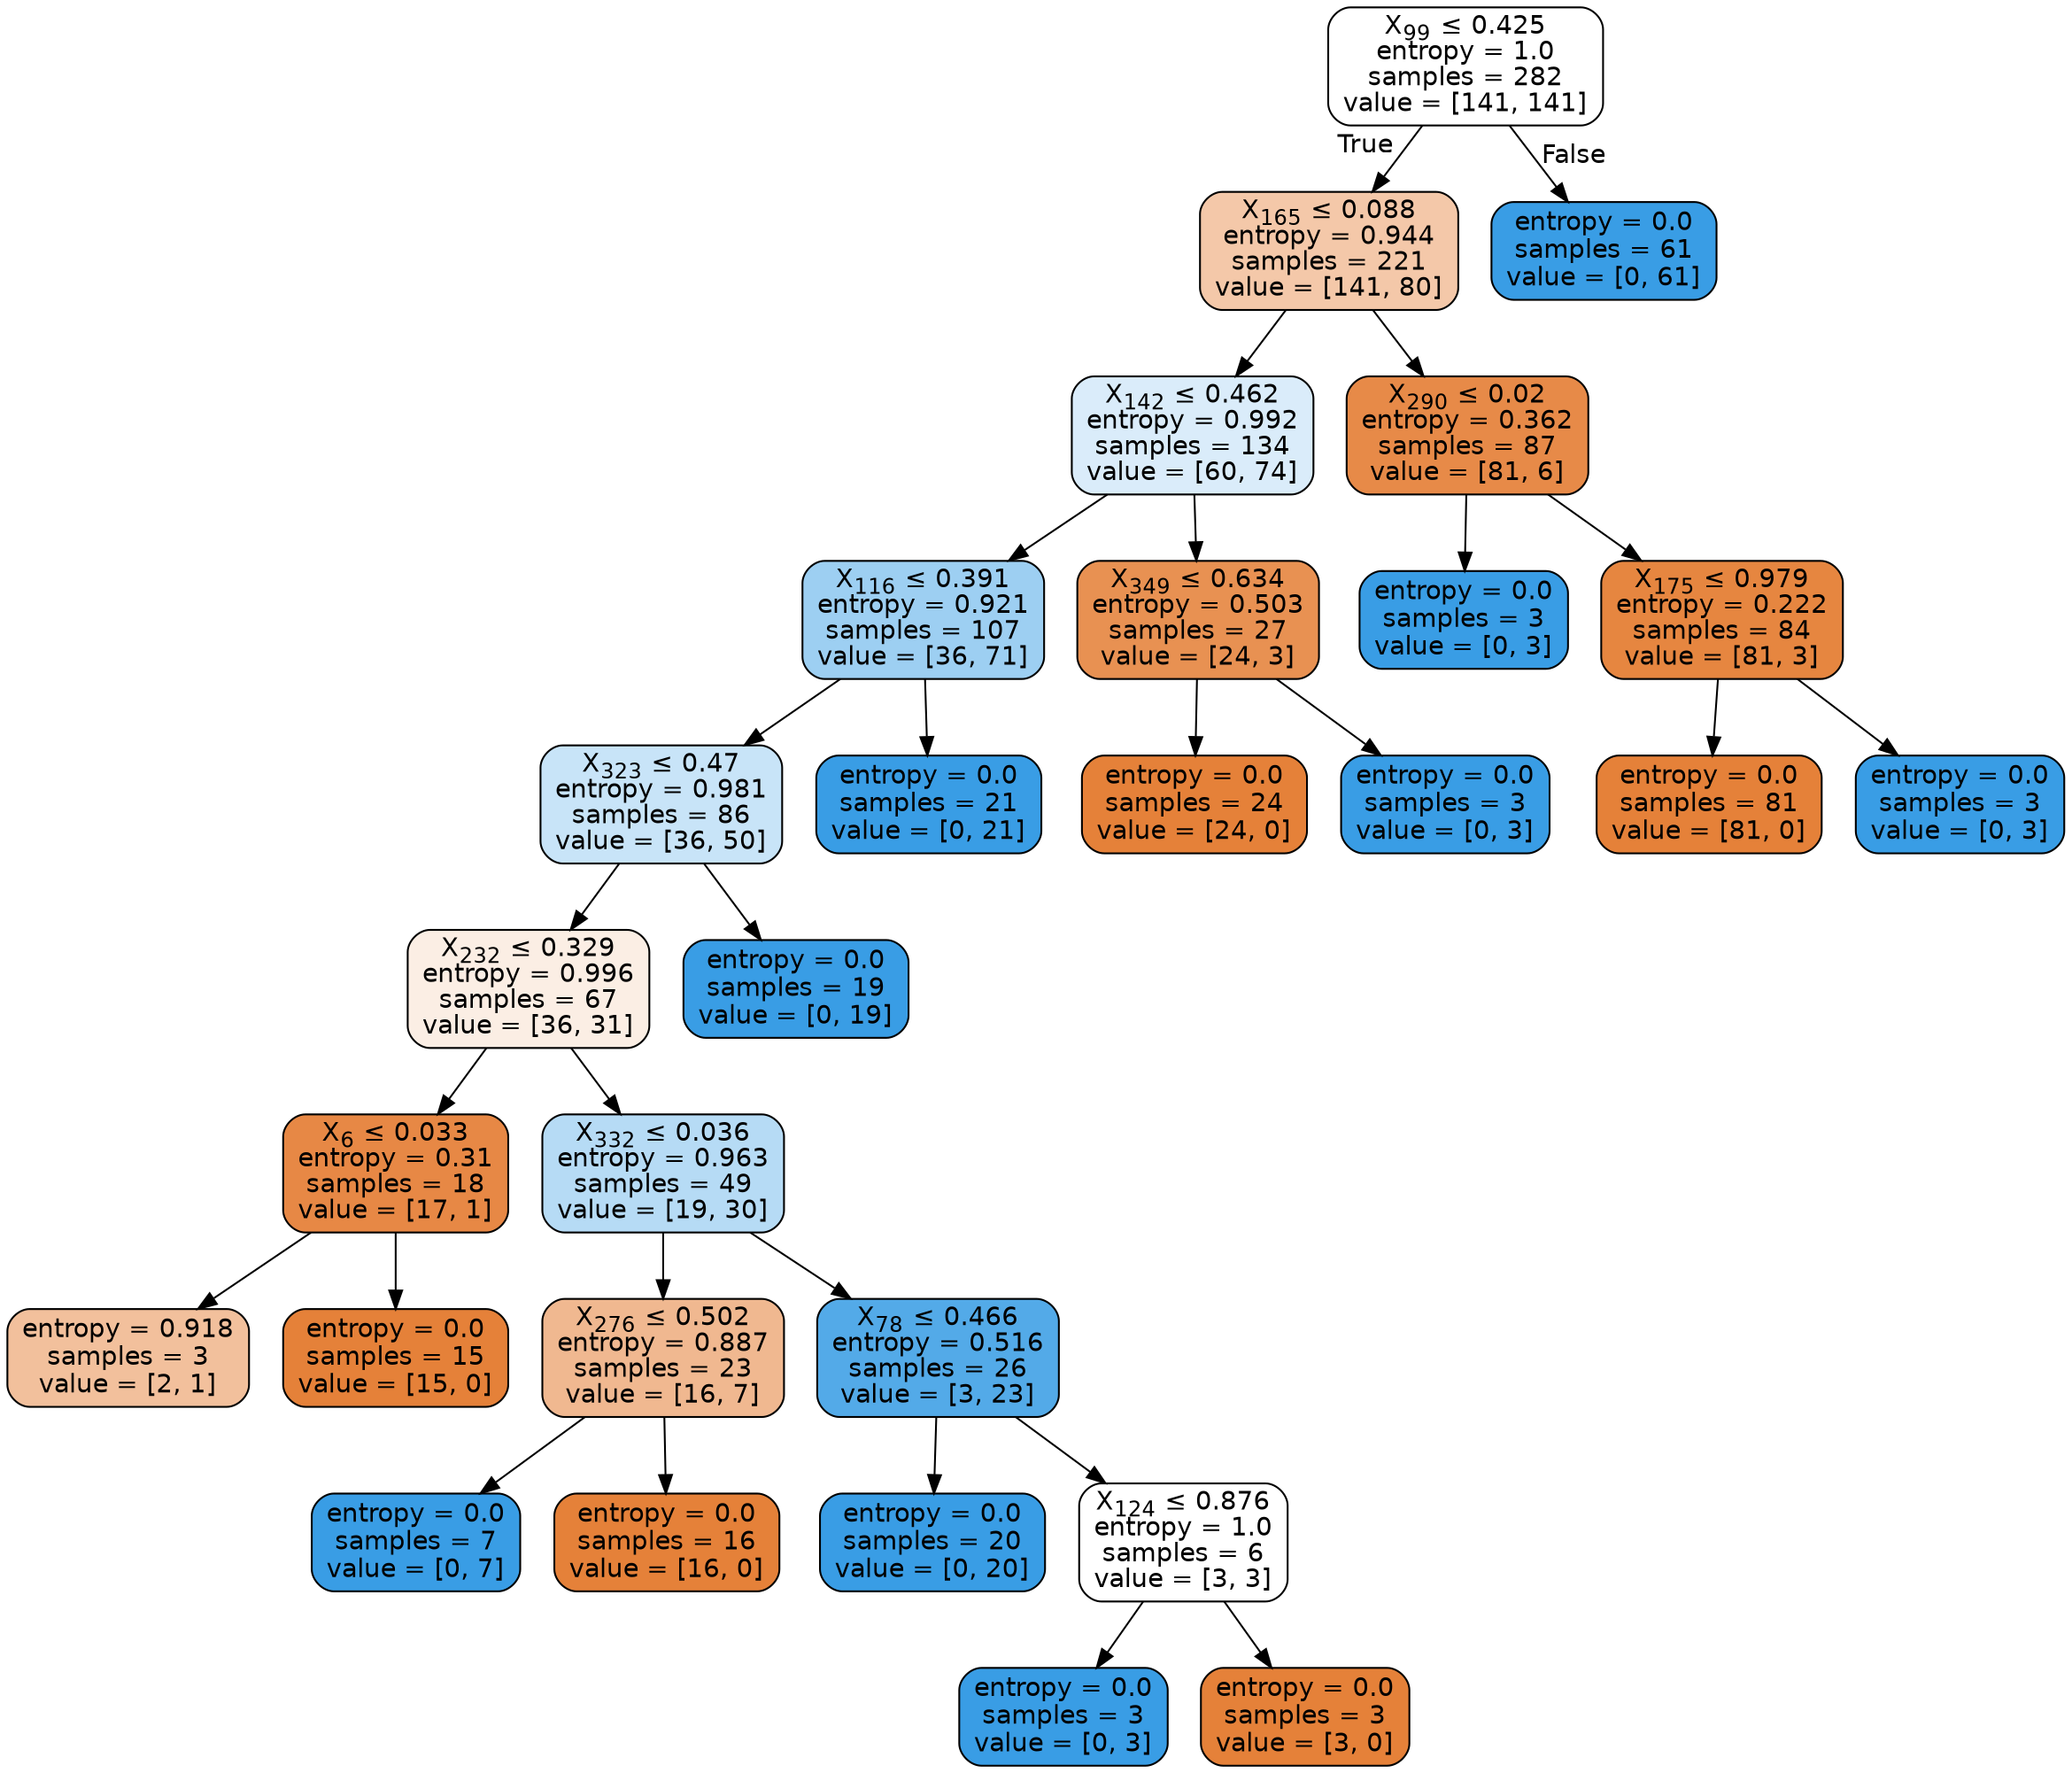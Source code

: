 digraph Tree {
node [shape=box, style="filled, rounded", color="black", fontname=helvetica] ;
edge [fontname=helvetica] ;
0 [label=<X<SUB>99</SUB> &le; 0.425<br/>entropy = 1.0<br/>samples = 282<br/>value = [141, 141]>, fillcolor="#ffffff"] ;
1 [label=<X<SUB>165</SUB> &le; 0.088<br/>entropy = 0.944<br/>samples = 221<br/>value = [141, 80]>, fillcolor="#f4c8a9"] ;
0 -> 1 [labeldistance=2.5, labelangle=45, headlabel="True"] ;
2 [label=<X<SUB>142</SUB> &le; 0.462<br/>entropy = 0.992<br/>samples = 134<br/>value = [60, 74]>, fillcolor="#daecfa"] ;
1 -> 2 ;
3 [label=<X<SUB>116</SUB> &le; 0.391<br/>entropy = 0.921<br/>samples = 107<br/>value = [36, 71]>, fillcolor="#9dcff2"] ;
2 -> 3 ;
4 [label=<X<SUB>323</SUB> &le; 0.47<br/>entropy = 0.981<br/>samples = 86<br/>value = [36, 50]>, fillcolor="#c8e4f8"] ;
3 -> 4 ;
5 [label=<X<SUB>232</SUB> &le; 0.329<br/>entropy = 0.996<br/>samples = 67<br/>value = [36, 31]>, fillcolor="#fbeee4"] ;
4 -> 5 ;
6 [label=<X<SUB>6</SUB> &le; 0.033<br/>entropy = 0.31<br/>samples = 18<br/>value = [17, 1]>, fillcolor="#e78845"] ;
5 -> 6 ;
7 [label=<entropy = 0.918<br/>samples = 3<br/>value = [2, 1]>, fillcolor="#f2c09c"] ;
6 -> 7 ;
8 [label=<entropy = 0.0<br/>samples = 15<br/>value = [15, 0]>, fillcolor="#e58139"] ;
6 -> 8 ;
9 [label=<X<SUB>332</SUB> &le; 0.036<br/>entropy = 0.963<br/>samples = 49<br/>value = [19, 30]>, fillcolor="#b6dbf5"] ;
5 -> 9 ;
10 [label=<X<SUB>276</SUB> &le; 0.502<br/>entropy = 0.887<br/>samples = 23<br/>value = [16, 7]>, fillcolor="#f0b890"] ;
9 -> 10 ;
11 [label=<entropy = 0.0<br/>samples = 7<br/>value = [0, 7]>, fillcolor="#399de5"] ;
10 -> 11 ;
12 [label=<entropy = 0.0<br/>samples = 16<br/>value = [16, 0]>, fillcolor="#e58139"] ;
10 -> 12 ;
13 [label=<X<SUB>78</SUB> &le; 0.466<br/>entropy = 0.516<br/>samples = 26<br/>value = [3, 23]>, fillcolor="#53aae8"] ;
9 -> 13 ;
14 [label=<entropy = 0.0<br/>samples = 20<br/>value = [0, 20]>, fillcolor="#399de5"] ;
13 -> 14 ;
15 [label=<X<SUB>124</SUB> &le; 0.876<br/>entropy = 1.0<br/>samples = 6<br/>value = [3, 3]>, fillcolor="#ffffff"] ;
13 -> 15 ;
16 [label=<entropy = 0.0<br/>samples = 3<br/>value = [0, 3]>, fillcolor="#399de5"] ;
15 -> 16 ;
17 [label=<entropy = 0.0<br/>samples = 3<br/>value = [3, 0]>, fillcolor="#e58139"] ;
15 -> 17 ;
18 [label=<entropy = 0.0<br/>samples = 19<br/>value = [0, 19]>, fillcolor="#399de5"] ;
4 -> 18 ;
19 [label=<entropy = 0.0<br/>samples = 21<br/>value = [0, 21]>, fillcolor="#399de5"] ;
3 -> 19 ;
20 [label=<X<SUB>349</SUB> &le; 0.634<br/>entropy = 0.503<br/>samples = 27<br/>value = [24, 3]>, fillcolor="#e89152"] ;
2 -> 20 ;
21 [label=<entropy = 0.0<br/>samples = 24<br/>value = [24, 0]>, fillcolor="#e58139"] ;
20 -> 21 ;
22 [label=<entropy = 0.0<br/>samples = 3<br/>value = [0, 3]>, fillcolor="#399de5"] ;
20 -> 22 ;
23 [label=<X<SUB>290</SUB> &le; 0.02<br/>entropy = 0.362<br/>samples = 87<br/>value = [81, 6]>, fillcolor="#e78a48"] ;
1 -> 23 ;
24 [label=<entropy = 0.0<br/>samples = 3<br/>value = [0, 3]>, fillcolor="#399de5"] ;
23 -> 24 ;
25 [label=<X<SUB>175</SUB> &le; 0.979<br/>entropy = 0.222<br/>samples = 84<br/>value = [81, 3]>, fillcolor="#e68640"] ;
23 -> 25 ;
26 [label=<entropy = 0.0<br/>samples = 81<br/>value = [81, 0]>, fillcolor="#e58139"] ;
25 -> 26 ;
27 [label=<entropy = 0.0<br/>samples = 3<br/>value = [0, 3]>, fillcolor="#399de5"] ;
25 -> 27 ;
28 [label=<entropy = 0.0<br/>samples = 61<br/>value = [0, 61]>, fillcolor="#399de5"] ;
0 -> 28 [labeldistance=2.5, labelangle=-45, headlabel="False"] ;
}